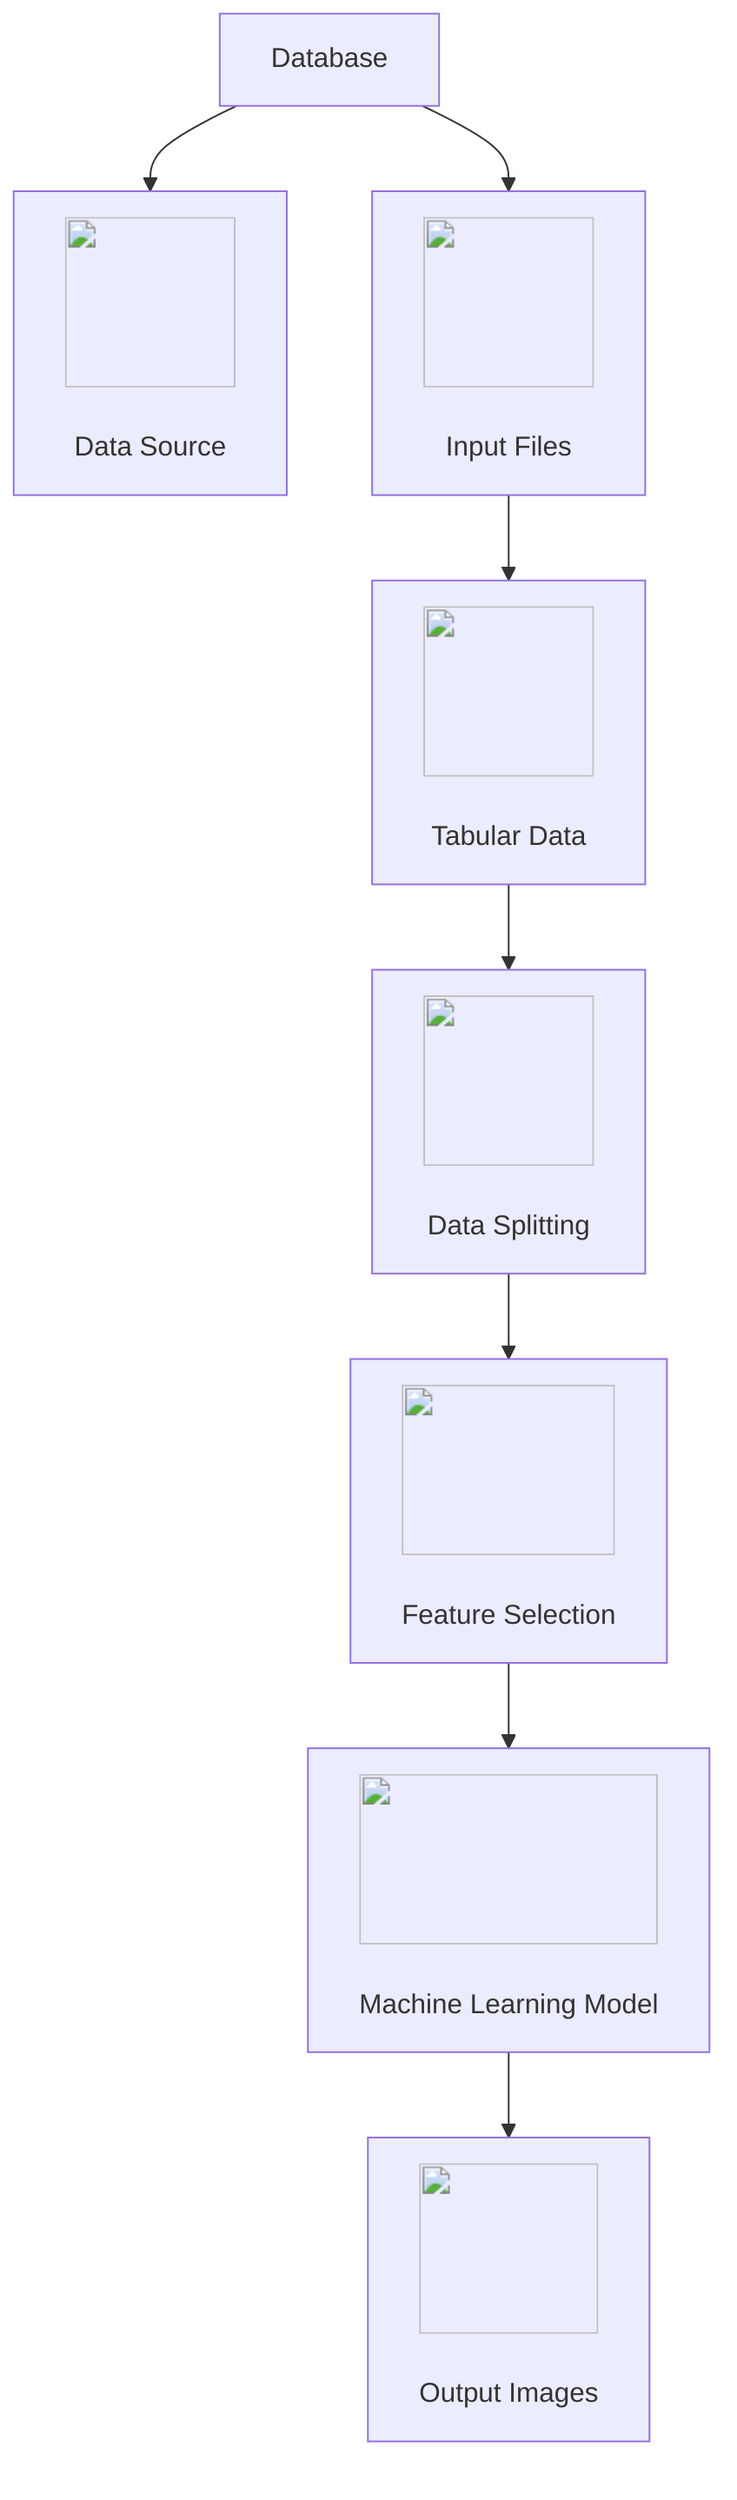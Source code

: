 graph TD;
    A[Database] --> D["<img src='icons/database.svg' width=100 height=100/> <br/> Data Source"];
    A --> E["<img src='icons/file.svg' width=100 height=100/> <br/> Input Files"];
    E --> F["<img src='icons/table.svg' width=100 height=100/> <br/> Tabular Data"];
    F --> B["<img src='icons/row_split.svg' width=100 height=100/> <br/> Data Splitting"];
    B --> C["<img src='icons/column_split.svg' width=100 height=100/> <br/> Feature Selection"];
    C --> H["<img src='icons/brain.svg' width=100 height=100/> <br/> Machine Learning Model"];
    H --> K["<img src='icons/image.svg' width=100 height=100/> <br/> Output Images"];